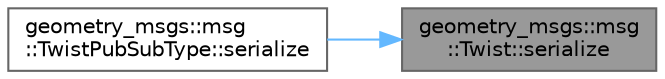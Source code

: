 digraph "geometry_msgs::msg::Twist::serialize"
{
 // INTERACTIVE_SVG=YES
 // LATEX_PDF_SIZE
  bgcolor="transparent";
  edge [fontname=Helvetica,fontsize=10,labelfontname=Helvetica,labelfontsize=10];
  node [fontname=Helvetica,fontsize=10,shape=box,height=0.2,width=0.4];
  rankdir="RL";
  Node1 [id="Node000001",label="geometry_msgs::msg\l::Twist::serialize",height=0.2,width=0.4,color="gray40", fillcolor="grey60", style="filled", fontcolor="black",tooltip="This function serializes an object using CDR serialization."];
  Node1 -> Node2 [id="edge1_Node000001_Node000002",dir="back",color="steelblue1",style="solid",tooltip=" "];
  Node2 [id="Node000002",label="geometry_msgs::msg\l::TwistPubSubType::serialize",height=0.2,width=0.4,color="grey40", fillcolor="white", style="filled",URL="$d1/d91/classgeometry__msgs_1_1msg_1_1TwistPubSubType.html#a901cb24d7b5f01b556505120bcb37e83",tooltip=" "];
}
